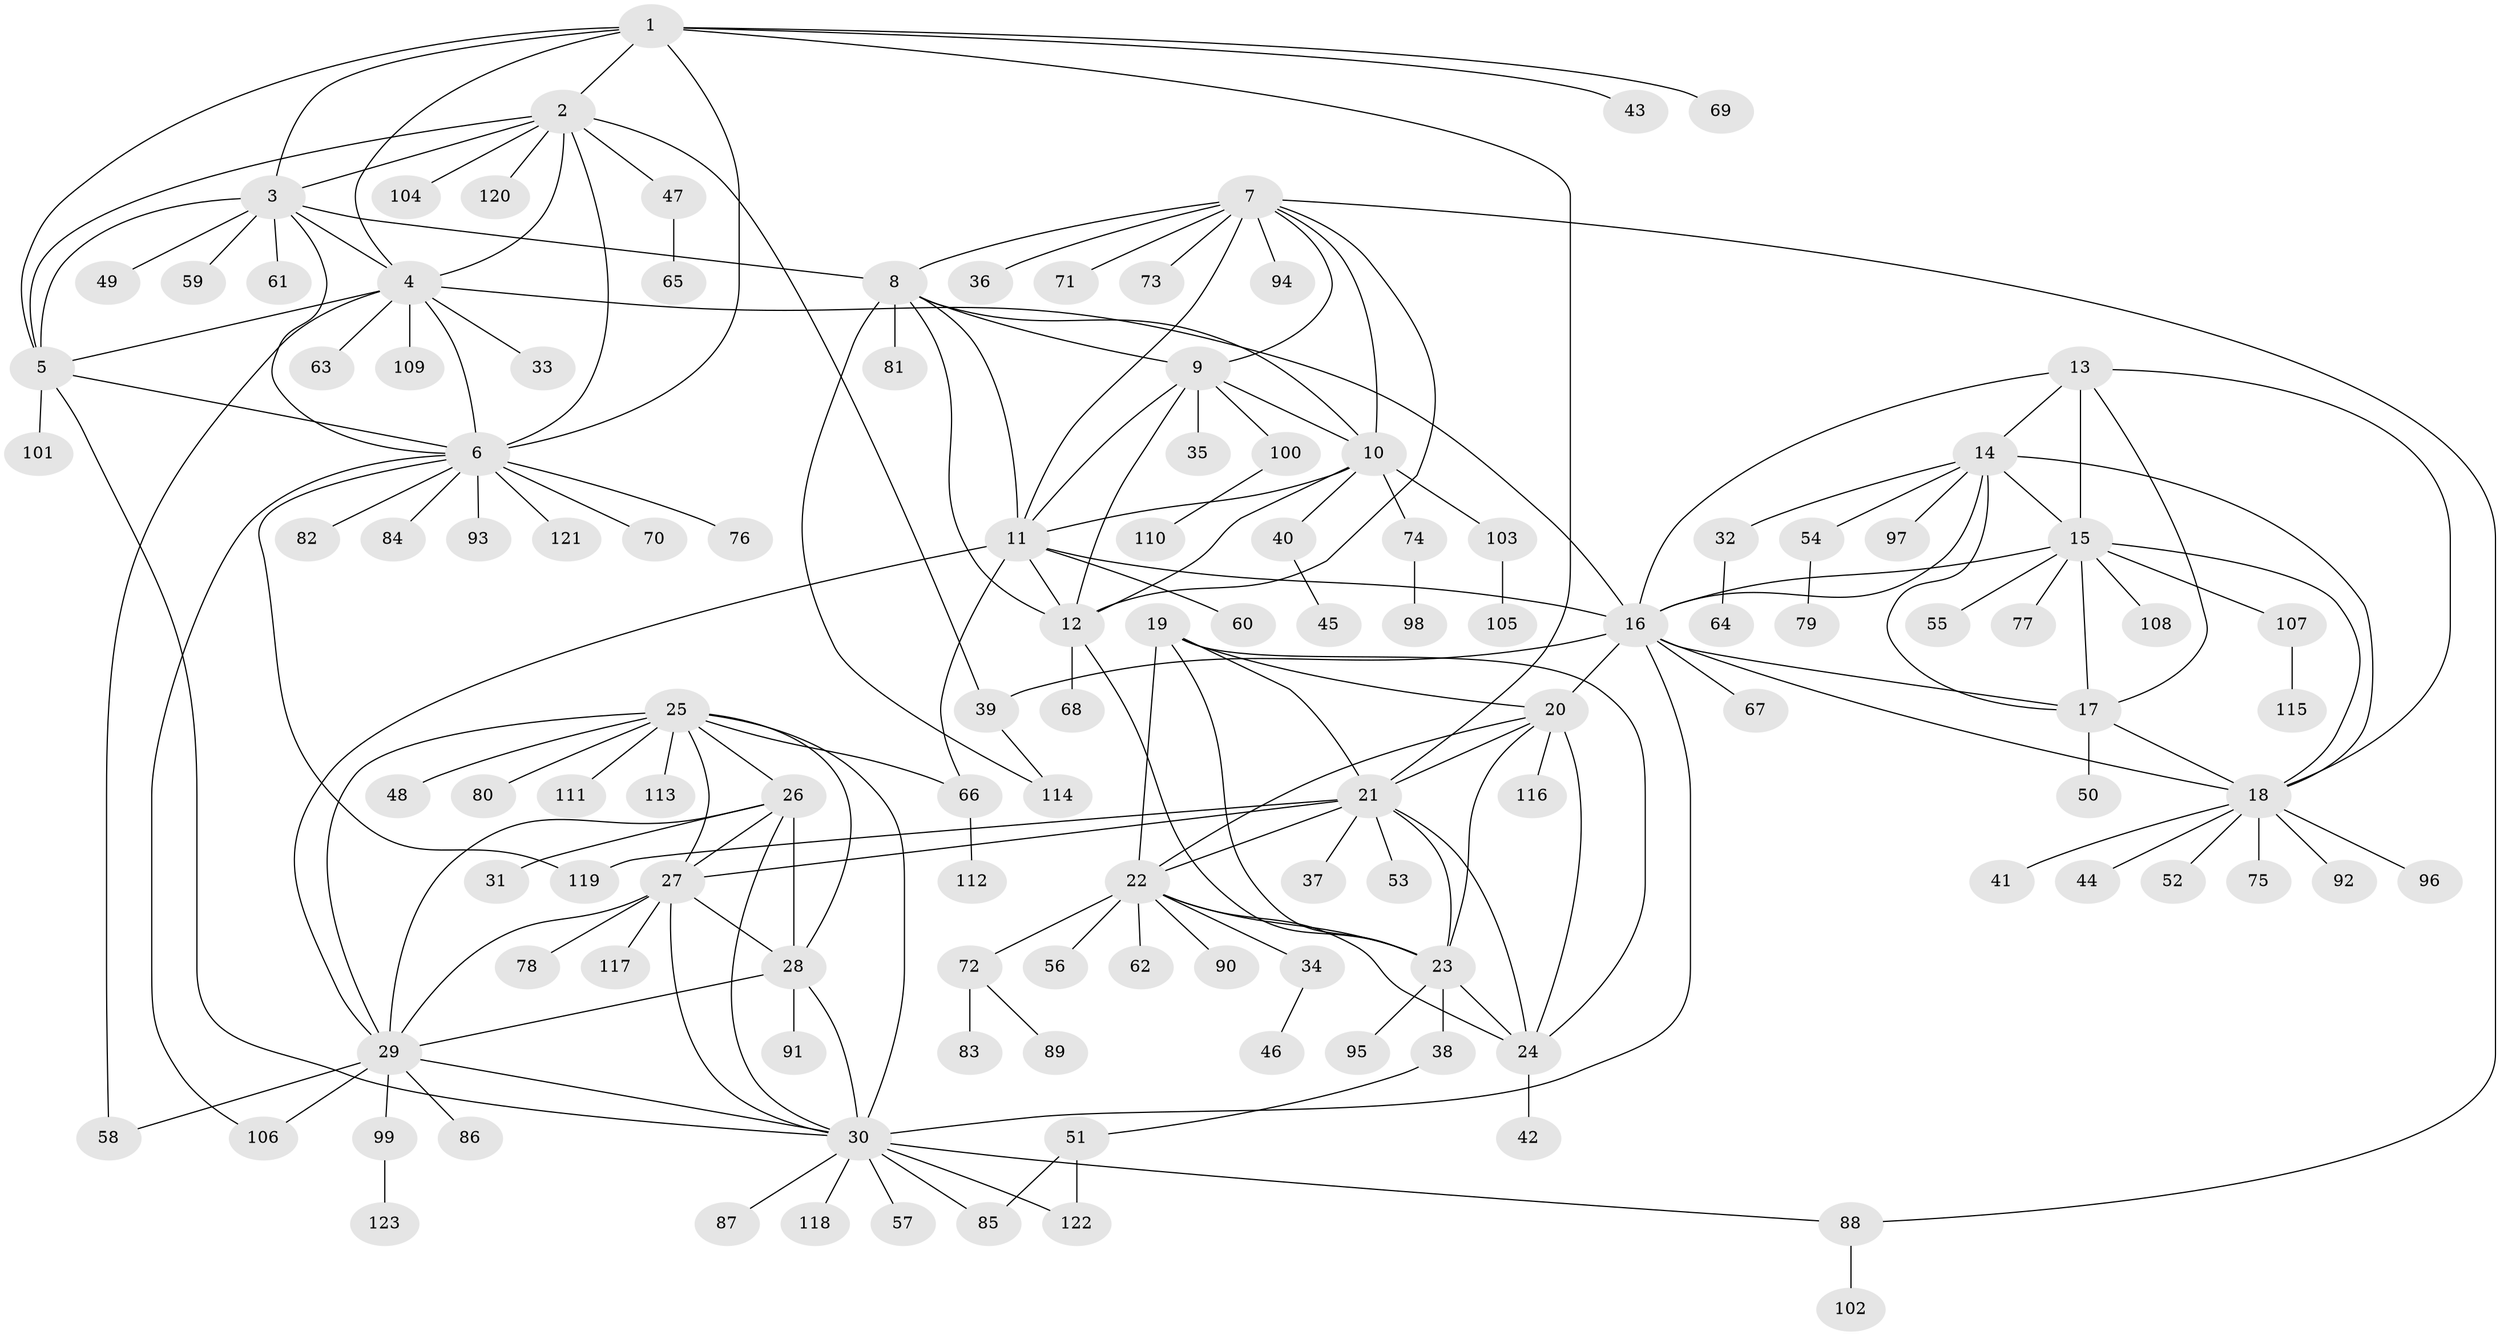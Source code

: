 // Generated by graph-tools (version 1.1) at 2025/26/03/09/25 03:26:36]
// undirected, 123 vertices, 187 edges
graph export_dot {
graph [start="1"]
  node [color=gray90,style=filled];
  1;
  2;
  3;
  4;
  5;
  6;
  7;
  8;
  9;
  10;
  11;
  12;
  13;
  14;
  15;
  16;
  17;
  18;
  19;
  20;
  21;
  22;
  23;
  24;
  25;
  26;
  27;
  28;
  29;
  30;
  31;
  32;
  33;
  34;
  35;
  36;
  37;
  38;
  39;
  40;
  41;
  42;
  43;
  44;
  45;
  46;
  47;
  48;
  49;
  50;
  51;
  52;
  53;
  54;
  55;
  56;
  57;
  58;
  59;
  60;
  61;
  62;
  63;
  64;
  65;
  66;
  67;
  68;
  69;
  70;
  71;
  72;
  73;
  74;
  75;
  76;
  77;
  78;
  79;
  80;
  81;
  82;
  83;
  84;
  85;
  86;
  87;
  88;
  89;
  90;
  91;
  92;
  93;
  94;
  95;
  96;
  97;
  98;
  99;
  100;
  101;
  102;
  103;
  104;
  105;
  106;
  107;
  108;
  109;
  110;
  111;
  112;
  113;
  114;
  115;
  116;
  117;
  118;
  119;
  120;
  121;
  122;
  123;
  1 -- 2;
  1 -- 3;
  1 -- 4;
  1 -- 5;
  1 -- 6;
  1 -- 21;
  1 -- 43;
  1 -- 69;
  2 -- 3;
  2 -- 4;
  2 -- 5;
  2 -- 6;
  2 -- 39;
  2 -- 47;
  2 -- 104;
  2 -- 120;
  3 -- 4;
  3 -- 5;
  3 -- 6;
  3 -- 8;
  3 -- 49;
  3 -- 59;
  3 -- 61;
  4 -- 5;
  4 -- 6;
  4 -- 16;
  4 -- 33;
  4 -- 58;
  4 -- 63;
  4 -- 109;
  5 -- 6;
  5 -- 30;
  5 -- 101;
  6 -- 70;
  6 -- 76;
  6 -- 82;
  6 -- 84;
  6 -- 93;
  6 -- 106;
  6 -- 119;
  6 -- 121;
  7 -- 8;
  7 -- 9;
  7 -- 10;
  7 -- 11;
  7 -- 12;
  7 -- 36;
  7 -- 71;
  7 -- 73;
  7 -- 88;
  7 -- 94;
  8 -- 9;
  8 -- 10;
  8 -- 11;
  8 -- 12;
  8 -- 81;
  8 -- 114;
  9 -- 10;
  9 -- 11;
  9 -- 12;
  9 -- 35;
  9 -- 100;
  10 -- 11;
  10 -- 12;
  10 -- 40;
  10 -- 74;
  10 -- 103;
  11 -- 12;
  11 -- 16;
  11 -- 29;
  11 -- 60;
  11 -- 66;
  12 -- 23;
  12 -- 68;
  13 -- 14;
  13 -- 15;
  13 -- 16;
  13 -- 17;
  13 -- 18;
  14 -- 15;
  14 -- 16;
  14 -- 17;
  14 -- 18;
  14 -- 32;
  14 -- 54;
  14 -- 97;
  15 -- 16;
  15 -- 17;
  15 -- 18;
  15 -- 55;
  15 -- 77;
  15 -- 107;
  15 -- 108;
  16 -- 17;
  16 -- 18;
  16 -- 20;
  16 -- 30;
  16 -- 39;
  16 -- 67;
  17 -- 18;
  17 -- 50;
  18 -- 41;
  18 -- 44;
  18 -- 52;
  18 -- 75;
  18 -- 92;
  18 -- 96;
  19 -- 20;
  19 -- 21;
  19 -- 22;
  19 -- 23;
  19 -- 24;
  20 -- 21;
  20 -- 22;
  20 -- 23;
  20 -- 24;
  20 -- 116;
  21 -- 22;
  21 -- 23;
  21 -- 24;
  21 -- 27;
  21 -- 37;
  21 -- 53;
  21 -- 119;
  22 -- 23;
  22 -- 24;
  22 -- 34;
  22 -- 56;
  22 -- 62;
  22 -- 72;
  22 -- 90;
  23 -- 24;
  23 -- 38;
  23 -- 95;
  24 -- 42;
  25 -- 26;
  25 -- 27;
  25 -- 28;
  25 -- 29;
  25 -- 30;
  25 -- 48;
  25 -- 66;
  25 -- 80;
  25 -- 111;
  25 -- 113;
  26 -- 27;
  26 -- 28;
  26 -- 29;
  26 -- 30;
  26 -- 31;
  27 -- 28;
  27 -- 29;
  27 -- 30;
  27 -- 78;
  27 -- 117;
  28 -- 29;
  28 -- 30;
  28 -- 91;
  29 -- 30;
  29 -- 58;
  29 -- 86;
  29 -- 99;
  29 -- 106;
  30 -- 57;
  30 -- 85;
  30 -- 87;
  30 -- 88;
  30 -- 118;
  30 -- 122;
  32 -- 64;
  34 -- 46;
  38 -- 51;
  39 -- 114;
  40 -- 45;
  47 -- 65;
  51 -- 85;
  51 -- 122;
  54 -- 79;
  66 -- 112;
  72 -- 83;
  72 -- 89;
  74 -- 98;
  88 -- 102;
  99 -- 123;
  100 -- 110;
  103 -- 105;
  107 -- 115;
}
